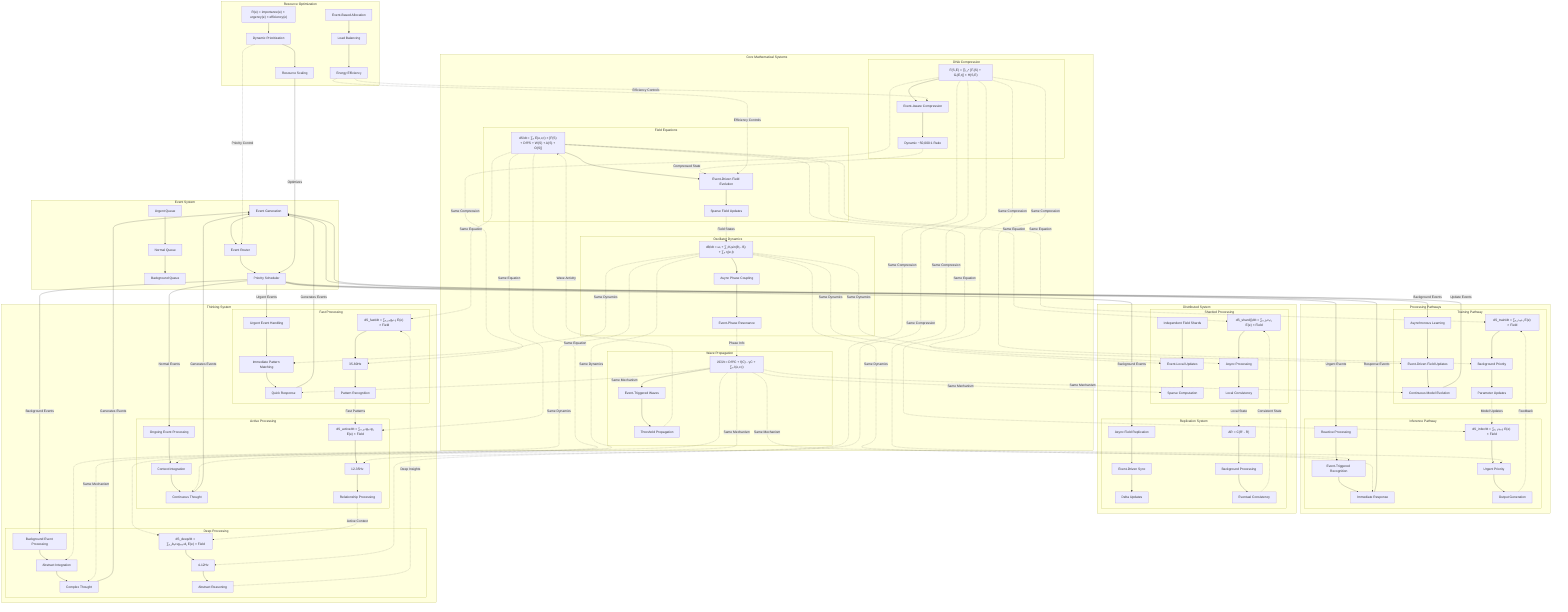 flowchart TB
    subgraph "Event System"
        direction TB
        E1["Event Generation"] --> E2["Event Router"] --> E3["Priority Scheduler"]
        EQ1["Urgent Queue"] --> EQ2["Normal Queue"] --> EQ3["Background Queue"]
    end

    subgraph "Core Mathematical Systems"
        direction TB
        subgraph "Field Equations"
            FE1["dS/dt = ∑ₑ E(e,x,t) × [F(S) + D∇²S + W(S) + A(S) + O(S)]"] --> FE2["Event-Driven Field Evolution"] --> FE3["Sparse Field Updates"]
        end

        subgraph "Oscillator Dynamics"
            OD1["dθᵢ/dt = ωᵢ + ∑ⱼ Kᵢⱼsin(θⱼ - θᵢ) + ∑ₑ η(e,t)"] --> OD2["Async Phase Coupling"] --> OD3["Event-Phase Resonance"]
        end

        subgraph "Wave Propagation"
            WP1["∂C/∂t = D∇²C + f(C) - γC + ∑ₑ I(e,x,t)"] --> WP2["Event-Triggered Waves"] --> WP3["Threshold Propagation"]
        end

        subgraph "DNA Compression"
            DC1["F(S,E) = ∏ᵢ₌₁ⁿ [Fᵢ(S) + Gᵢ(E,t)] × H(S,E)"] --> DC2["Event-Aware Compression"] --> DC3["Dynamic ~50,000:1 Ratio"]
        end
    end

    subgraph "Processing Pathways"
        direction TB
        subgraph "Training Pathway"
            TP1["Asynchronous Learning"] --> TP2["Event-Driven Field Updates"] --> TP3["Continuous Model Evolution"]
            TPF1["dS_train/dt = ∑ₑ₌₍ₜᵣₐᵢₙ₎ E(e) × Field"] --> TPF2["Background Priority"] --> TPF3["Parameter Updates"]
        end

        subgraph "Inference Pathway"
            IP1["Reactive Processing"] --> IP2["Event-Triggered Recognition"] --> IP3["Immediate Response"]
            IPF1["dS_infer/dt = ∑ₑ₌₍ᵢₙₚᵤₜ₎ E(e) × Field"] --> IPF2["Urgent Priority"] --> IPF3["Output Generation"]
        end
    end

    subgraph "Distributed System"
        direction TB
        subgraph "Sharded Processing"
            SP1["Independent Field Shards"] --> SP2["Event-Local Updates"] --> SP3["Sparse Computation"]
            SPF1["dS_shard(i)/dt = ∑ₑ₌₍ₗₒcₐₗ₎ E(e) × Field"] --> SPF2["Async Processing"] --> SPF3["Local Consistency"]
        end

        subgraph "Replication System"
            RS1["Async Field Replication"] --> RS2["Event-Driven Sync"] --> RS3["Delta Updates"]
            RSF1["ΔR = C(R' - R)"] --> RSF2["Background Processing"] --> RSF3["Eventual Consistency"]
        end
    end

    subgraph "Thinking System"
        direction TB
        subgraph "Fast Processing"
            FP1["Urgent Event Handling"] --> FP2["Immediate Pattern Matching"] --> FP3["Quick Response"]
            FPF1["dS_fast/dt = ∑ₑ₌₍ᵤᵣgₑₙₜ₎ E(e) × Field"] --> FPF2["35-80Hz"] --> FPF3["Pattern Recognition"]
        end

        subgraph "Active Processing"
            AP1["Ongoing Event Processing"] --> AP2["Context Integration"] --> AP3["Continuous Thought"]
            APF1["dS_active/dt = ∑ₑ₌₍ₒₙgₒᵢₙg₎ E(e) × Field"] --> APF2["12-35Hz"] --> APF3["Relationship Processing"]
        end

        subgraph "Deep Processing"
            DP1["Background Event Processing"] --> DP2["Abstract Integration"] --> DP3["Complex Thought"]
            DPF1["dS_deep/dt = ∑ₑ₌₍bₐcₖgᵣₒᵤₙd₎ E(e) × Field"] --> DPF2["4-12Hz"] --> DPF3["Abstract Reasoning"]
        end
    end

    subgraph "Resource Optimization"
        direction TB
        RO1["Event-Based Allocation"] --> RO2["Load Balancing"] --> RO3["Energy Efficiency"]
        ROF1["R(e) = importance(e) × urgency(e) × efficiency(e)"] --> ROF2["Dynamic Prioritization"] --> ROF3["Resource Scaling"]
    end

    %% Event routing
    E3 --> |Urgent Events| FP1 & IP1
    E3 --> |Normal Events| AP1
    E3 --> |Background Events| DP1 & TP1 & RS1
    
    %% Core system application
    FE1 -.-> |Same Equation| TPF1 & IPF1 & SPF1 & FPF1 & APF1 & DPF1
    OD1 -.-> |Same Dynamics| TP2 & IP2 & SP2 & FP2 & AP2 & DP2
    WP1 -.-> |Same Mechanism| TP3 & IP3 & SP3 & FP3 & AP3 & DP3
    DC1 -.-> |Same Compression| TPF2 & IPF2 & SPF2 & FPF2 & APF2 & DPF2
    
    %% Event generation
    FP3 --> |Generates Events| E1
    AP3 --> |Generates Events| E1
    DP3 --> |Generates Events| E1
    IP3 --> |Response Events| E1
    TP3 --> |Update Events| E1
    
    %% Field interactions
    FE3 -.-> |Field States| OD1
    OD3 -.-> |Phase Info| WP1
    WP3 -.-> |Wave Activity| FE1
    DC3 -.-> |Compressed State| FE2
    
    %% Processing interactions
    TPF3 -.-> |Model Updates| IPF1
    IPF3 -.-> |Feedback| TPF1
    SPF3 -.-> |Local State| RSF1
    RSF3 -.-> |Consistent State| SPF1
    
    %% Thinking process flow
    FPF3 -.-> |Fast Patterns| APF1
    APF3 -.-> |Active Context| DPF1
    DPF3 -.-> |Deep Insights| FPF1
    
    %% Resource management
    ROF3 --> |Optimizes| E3
    RO3 -.-> |Efficiency Controls| FE2 & DC2
    ROF2 -.-> |Priority Control| E2
